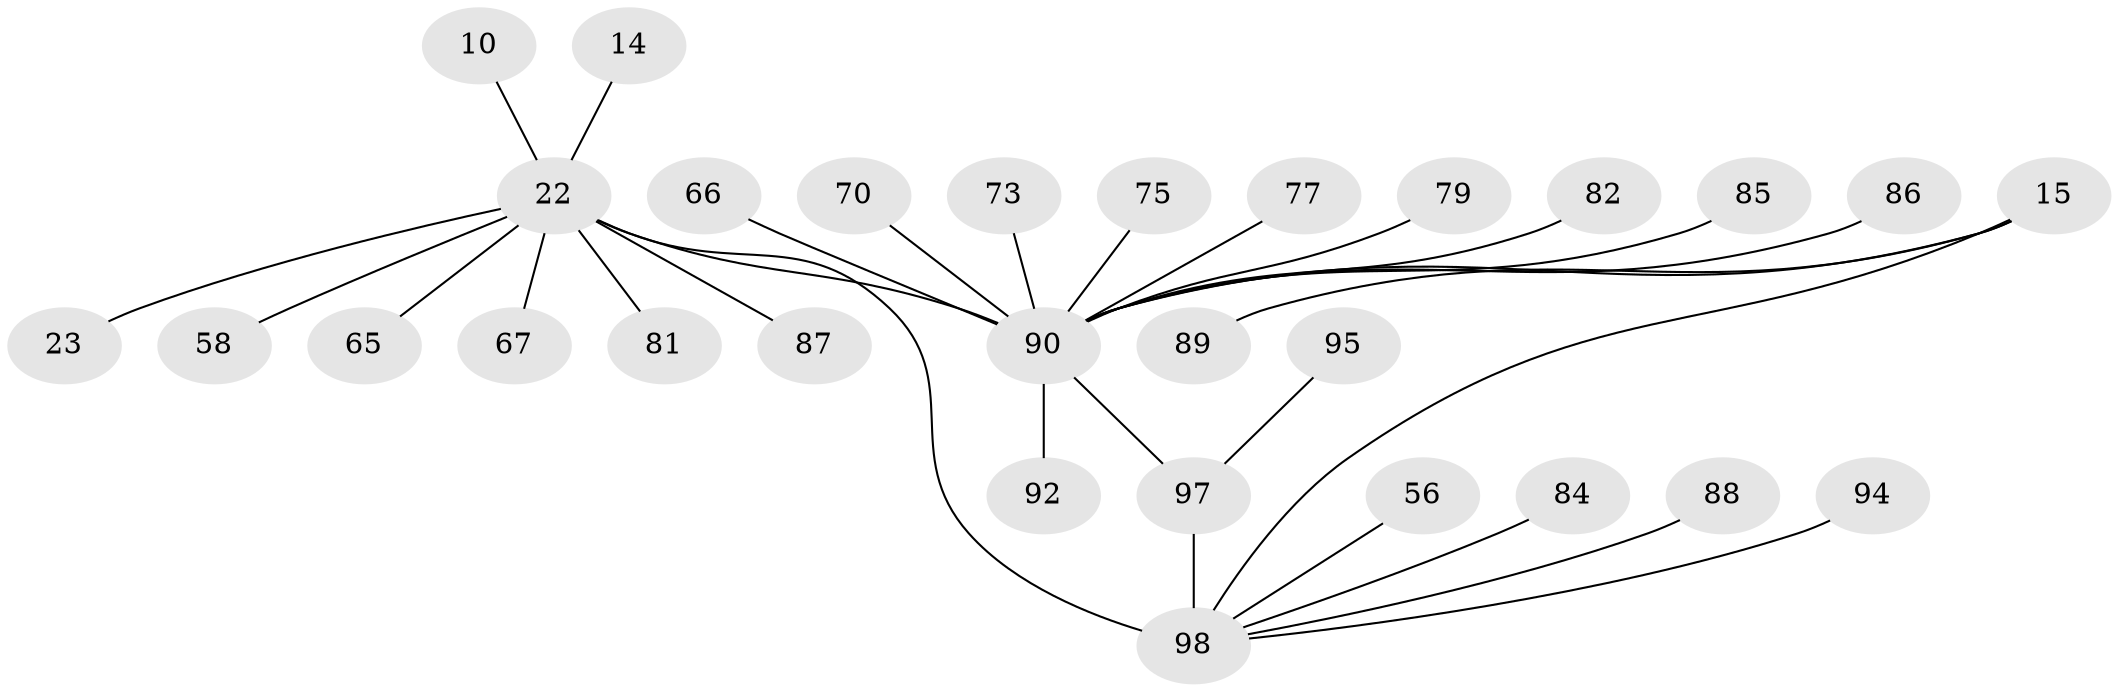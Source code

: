 // original degree distribution, {12: 0.01020408163265306, 9: 0.01020408163265306, 6: 0.02040816326530612, 10: 0.01020408163265306, 4: 0.09183673469387756, 2: 0.21428571428571427, 3: 0.08163265306122448, 1: 0.5, 11: 0.01020408163265306, 7: 0.02040816326530612, 8: 0.02040816326530612, 5: 0.01020408163265306}
// Generated by graph-tools (version 1.1) at 2025/51/03/04/25 21:51:14]
// undirected, 29 vertices, 30 edges
graph export_dot {
graph [start="1"]
  node [color=gray90,style=filled];
  10;
  14;
  15 [super="+9"];
  22 [super="+13"];
  23 [super="+6"];
  56;
  58;
  65;
  66 [super="+53"];
  67;
  70;
  73 [super="+12+71"];
  75;
  77;
  79;
  81;
  82 [super="+17+19+55+76"];
  84;
  85;
  86;
  87 [super="+63"];
  88 [super="+78"];
  89;
  90 [super="+45+68+21+11+37+42+61"];
  92;
  94;
  95;
  97 [super="+32+27+28+30+34+44+49+50+59+69+60+74+83+91+93"];
  98 [super="+47+52+96+26+48+57+64+72+80"];
  10 -- 22;
  14 -- 22;
  15 -- 89;
  15 -- 98;
  15 -- 90 [weight=4];
  22 -- 23 [weight=3];
  22 -- 65;
  22 -- 67;
  22 -- 81;
  22 -- 58;
  22 -- 98 [weight=4];
  22 -- 90 [weight=7];
  22 -- 87 [weight=2];
  56 -- 98 [weight=2];
  66 -- 90;
  70 -- 90;
  73 -- 90 [weight=2];
  75 -- 90;
  77 -- 90;
  79 -- 90;
  82 -- 90;
  84 -- 98;
  85 -- 90;
  86 -- 90;
  88 -- 98;
  90 -- 97 [weight=2];
  90 -- 92;
  94 -- 98;
  95 -- 97;
  97 -- 98 [weight=3];
}
